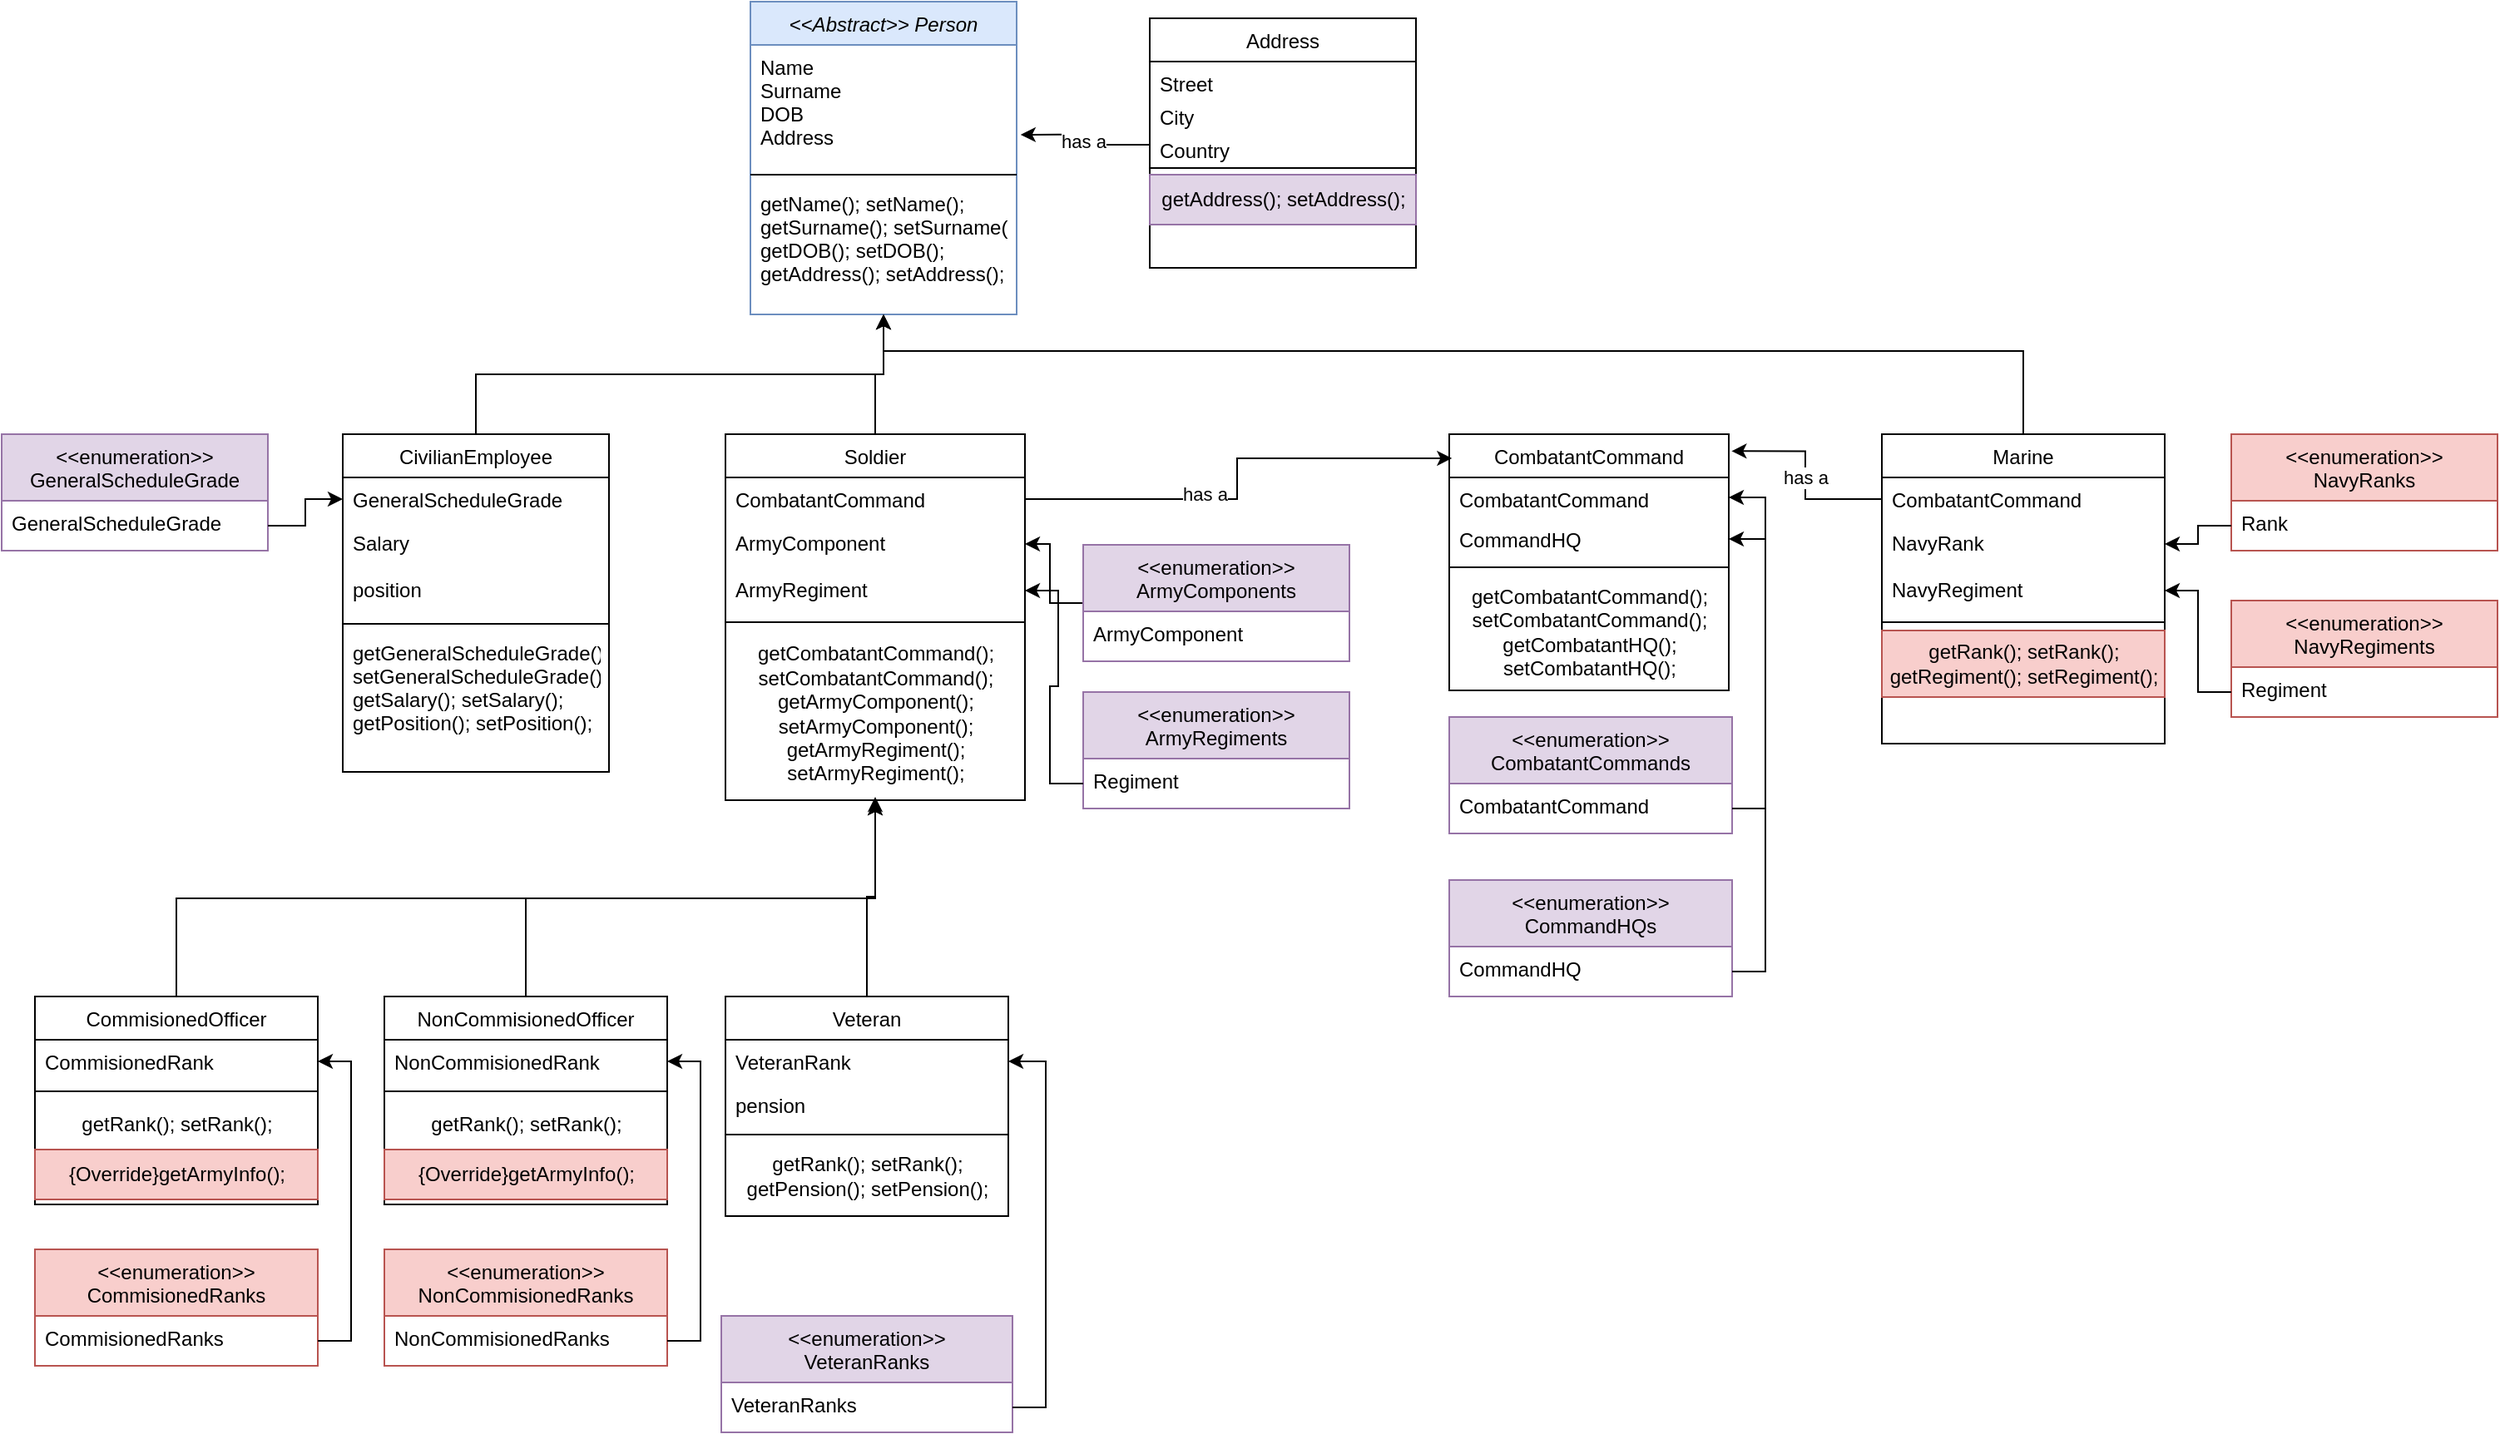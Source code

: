 <mxfile version="20.5.3" type="embed"><diagram id="C5RBs43oDa-KdzZeNtuy" name="Page-1"><mxGraphModel dx="612" dy="528" grid="1" gridSize="10" guides="1" tooltips="1" connect="1" arrows="1" fold="1" page="1" pageScale="1" pageWidth="1600" pageHeight="900" math="0" shadow="0"><root><mxCell id="WIyWlLk6GJQsqaUBKTNV-0"/><mxCell id="WIyWlLk6GJQsqaUBKTNV-1" parent="WIyWlLk6GJQsqaUBKTNV-0"/><mxCell id="zkfFHV4jXpPFQw0GAbJ--0" value=" &lt;&lt;Abstract&gt;&gt; Person " style="swimlane;fontStyle=2;align=center;verticalAlign=top;childLayout=stackLayout;horizontal=1;startSize=26;horizontalStack=0;resizeParent=1;resizeLast=0;collapsible=1;marginBottom=0;rounded=0;shadow=0;strokeWidth=1;fillColor=#dae8fc;strokeColor=#6c8ebf;" parent="WIyWlLk6GJQsqaUBKTNV-1" vertex="1"><mxGeometry x="450" width="160" height="188" as="geometry"><mxRectangle x="230" y="140" width="160" height="26" as="alternateBounds"/></mxGeometry></mxCell><mxCell id="zkfFHV4jXpPFQw0GAbJ--1" value="Name&#10;Surname&#10;DOB&#10;Address" style="text;align=left;verticalAlign=top;spacingLeft=4;spacingRight=4;overflow=hidden;rotatable=0;points=[[0,0.5],[1,0.5]];portConstraint=eastwest;" parent="zkfFHV4jXpPFQw0GAbJ--0" vertex="1"><mxGeometry y="26" width="160" height="74" as="geometry"/></mxCell><mxCell id="VuL8pZe6YLDbJOKxafJb-1" value="" style="line;html=1;strokeWidth=1;align=left;verticalAlign=middle;spacingTop=-1;spacingLeft=3;spacingRight=3;rotatable=0;labelPosition=right;points=[];portConstraint=eastwest;" parent="zkfFHV4jXpPFQw0GAbJ--0" vertex="1"><mxGeometry y="100" width="160" height="8" as="geometry"/></mxCell><mxCell id="zkfFHV4jXpPFQw0GAbJ--5" value="getName(); setName();&#10;getSurname(); setSurname();&#10;getDOB(); setDOB();&#10;getAddress(); setAddress();" style="text;align=left;verticalAlign=top;spacingLeft=4;spacingRight=4;overflow=hidden;rotatable=0;points=[[0,0.5],[1,0.5]];portConstraint=eastwest;" parent="zkfFHV4jXpPFQw0GAbJ--0" vertex="1"><mxGeometry y="108" width="160" height="80" as="geometry"/></mxCell><mxCell id="zkfFHV4jXpPFQw0GAbJ--13" value="CombatantCommand" style="swimlane;fontStyle=0;align=center;verticalAlign=top;childLayout=stackLayout;horizontal=1;startSize=26;horizontalStack=0;resizeParent=1;resizeLast=0;collapsible=1;marginBottom=0;rounded=0;shadow=0;strokeWidth=1;" parent="WIyWlLk6GJQsqaUBKTNV-1" vertex="1"><mxGeometry x="870" y="260" width="168" height="154" as="geometry"><mxRectangle x="340" y="380" width="170" height="26" as="alternateBounds"/></mxGeometry></mxCell><mxCell id="zkfFHV4jXpPFQw0GAbJ--14" value="CombatantCommand" style="text;align=left;verticalAlign=top;spacingLeft=4;spacingRight=4;overflow=hidden;rotatable=0;points=[[0,0.5],[1,0.5]];portConstraint=eastwest;" parent="zkfFHV4jXpPFQw0GAbJ--13" vertex="1"><mxGeometry y="26" width="168" height="24" as="geometry"/></mxCell><mxCell id="7" value="CommandHQ" style="text;align=left;verticalAlign=top;spacingLeft=4;spacingRight=4;overflow=hidden;rotatable=0;points=[[0,0.5],[1,0.5]];portConstraint=eastwest;" parent="zkfFHV4jXpPFQw0GAbJ--13" vertex="1"><mxGeometry y="50" width="168" height="26" as="geometry"/></mxCell><mxCell id="VuL8pZe6YLDbJOKxafJb-3" value="" style="line;html=1;strokeWidth=1;align=left;verticalAlign=middle;spacingTop=-1;spacingLeft=3;spacingRight=3;rotatable=0;labelPosition=right;points=[];portConstraint=eastwest;" parent="zkfFHV4jXpPFQw0GAbJ--13" vertex="1"><mxGeometry y="76" width="168" height="8" as="geometry"/></mxCell><mxCell id="VuL8pZe6YLDbJOKxafJb-2" value="getCombatantCommand();&lt;br&gt;setCombatantCommand();&lt;br&gt;getCombatantHQ();&lt;br&gt;setCombatantHQ();" style="text;html=1;align=center;verticalAlign=middle;resizable=0;points=[];autosize=1;" parent="zkfFHV4jXpPFQw0GAbJ--13" vertex="1"><mxGeometry y="84" width="168" height="70" as="geometry"/></mxCell><mxCell id="zkfFHV4jXpPFQw0GAbJ--17" value="Address" style="swimlane;fontStyle=0;align=center;verticalAlign=top;childLayout=stackLayout;horizontal=1;startSize=26;horizontalStack=0;resizeParent=1;resizeLast=0;collapsible=1;marginBottom=0;rounded=0;shadow=0;strokeWidth=1;" parent="WIyWlLk6GJQsqaUBKTNV-1" vertex="1"><mxGeometry x="690" y="10" width="160" height="150" as="geometry"><mxRectangle x="550" y="140" width="160" height="26" as="alternateBounds"/></mxGeometry></mxCell><mxCell id="zkfFHV4jXpPFQw0GAbJ--18" value="Street" style="text;align=left;verticalAlign=top;spacingLeft=4;spacingRight=4;overflow=hidden;rotatable=0;points=[[0,0.5],[1,0.5]];portConstraint=eastwest;" parent="zkfFHV4jXpPFQw0GAbJ--17" vertex="1"><mxGeometry y="26" width="160" height="20" as="geometry"/></mxCell><mxCell id="zkfFHV4jXpPFQw0GAbJ--19" value="City" style="text;align=left;verticalAlign=top;spacingLeft=4;spacingRight=4;overflow=hidden;rotatable=0;points=[[0,0.5],[1,0.5]];portConstraint=eastwest;rounded=0;shadow=0;html=0;" parent="zkfFHV4jXpPFQw0GAbJ--17" vertex="1"><mxGeometry y="46" width="160" height="20" as="geometry"/></mxCell><mxCell id="zkfFHV4jXpPFQw0GAbJ--22" value="Country" style="text;align=left;verticalAlign=top;spacingLeft=4;spacingRight=4;overflow=hidden;rotatable=0;points=[[0,0.5],[1,0.5]];portConstraint=eastwest;rounded=0;shadow=0;html=0;" parent="zkfFHV4jXpPFQw0GAbJ--17" vertex="1"><mxGeometry y="66" width="160" height="20" as="geometry"/></mxCell><mxCell id="zkfFHV4jXpPFQw0GAbJ--23" value="" style="line;html=1;strokeWidth=1;align=left;verticalAlign=middle;spacingTop=-1;spacingLeft=3;spacingRight=3;rotatable=0;labelPosition=right;points=[];portConstraint=eastwest;" parent="zkfFHV4jXpPFQw0GAbJ--17" vertex="1"><mxGeometry y="86" width="160" height="8" as="geometry"/></mxCell><mxCell id="6S_kPxlp7u2W6s5M4yX7-1" value="getAddress(); setAddress();" style="text;html=1;align=center;verticalAlign=middle;resizable=0;points=[];autosize=1;strokeColor=#9673a6;fillColor=#e1d5e7;" parent="zkfFHV4jXpPFQw0GAbJ--17" vertex="1"><mxGeometry y="94" width="160" height="30" as="geometry"/></mxCell><mxCell id="6S_kPxlp7u2W6s5M4yX7-3" value="&lt;&lt;enumeration&gt;&gt;&#10;CombatantCommands" style="swimlane;fontStyle=0;align=center;verticalAlign=top;childLayout=stackLayout;horizontal=1;startSize=40;horizontalStack=0;resizeParent=1;resizeLast=0;collapsible=1;marginBottom=0;rounded=0;shadow=0;strokeWidth=1;fillColor=#e1d5e7;strokeColor=#9673a6;" parent="WIyWlLk6GJQsqaUBKTNV-1" vertex="1"><mxGeometry x="870" y="430" width="170" height="70" as="geometry"><mxRectangle x="340" y="380" width="170" height="26" as="alternateBounds"/></mxGeometry></mxCell><mxCell id="6S_kPxlp7u2W6s5M4yX7-4" value="CombatantCommand" style="text;align=left;verticalAlign=top;spacingLeft=4;spacingRight=4;overflow=hidden;rotatable=0;points=[[0,0.5],[1,0.5]];portConstraint=eastwest;" parent="6S_kPxlp7u2W6s5M4yX7-3" vertex="1"><mxGeometry y="40" width="170" height="30" as="geometry"/></mxCell><mxCell id="4" style="edgeStyle=orthogonalEdgeStyle;rounded=0;orthogonalLoop=1;jettySize=auto;html=1;exitX=0;exitY=0.5;exitDx=0;exitDy=0;entryX=1;entryY=0.5;entryDx=0;entryDy=0;" parent="WIyWlLk6GJQsqaUBKTNV-1" source="6S_kPxlp7u2W6s5M4yX7-9" target="0" edge="1"><mxGeometry relative="1" as="geometry"/></mxCell><mxCell id="6S_kPxlp7u2W6s5M4yX7-9" value="&lt;&lt;enumeration&gt;&gt;&#10;ArmyComponents" style="swimlane;fontStyle=0;align=center;verticalAlign=top;childLayout=stackLayout;horizontal=1;startSize=40;horizontalStack=0;resizeParent=1;resizeLast=0;collapsible=1;marginBottom=0;rounded=0;shadow=0;strokeWidth=1;fillColor=#e1d5e7;strokeColor=#9673a6;" parent="WIyWlLk6GJQsqaUBKTNV-1" vertex="1"><mxGeometry x="650" y="326.5" width="160" height="70" as="geometry"><mxRectangle x="340" y="380" width="170" height="26" as="alternateBounds"/></mxGeometry></mxCell><mxCell id="6S_kPxlp7u2W6s5M4yX7-10" value="ArmyComponent" style="text;align=left;verticalAlign=top;spacingLeft=4;spacingRight=4;overflow=hidden;rotatable=0;points=[[0,0.5],[1,0.5]];portConstraint=eastwest;" parent="6S_kPxlp7u2W6s5M4yX7-9" vertex="1"><mxGeometry y="40" width="160" height="30" as="geometry"/></mxCell><mxCell id="11" style="edgeStyle=orthogonalEdgeStyle;rounded=0;orthogonalLoop=1;jettySize=auto;html=1;exitX=0.5;exitY=0;exitDx=0;exitDy=0;entryX=0.5;entryY=1;entryDx=0;entryDy=0;" parent="WIyWlLk6GJQsqaUBKTNV-1" source="6S_kPxlp7u2W6s5M4yX7-12" target="zkfFHV4jXpPFQw0GAbJ--0" edge="1"><mxGeometry relative="1" as="geometry"/></mxCell><mxCell id="6S_kPxlp7u2W6s5M4yX7-12" value="Soldier" style="swimlane;fontStyle=0;align=center;verticalAlign=top;childLayout=stackLayout;horizontal=1;startSize=26;horizontalStack=0;resizeParent=1;resizeLast=0;collapsible=1;marginBottom=0;rounded=0;shadow=0;strokeWidth=1;" parent="WIyWlLk6GJQsqaUBKTNV-1" vertex="1"><mxGeometry x="435" y="260" width="180" height="220" as="geometry"><mxRectangle x="130" y="380" width="160" height="26" as="alternateBounds"/></mxGeometry></mxCell><mxCell id="6S_kPxlp7u2W6s5M4yX7-13" value="CombatantCommand" style="text;align=left;verticalAlign=top;spacingLeft=4;spacingRight=4;overflow=hidden;rotatable=0;points=[[0,0.5],[1,0.5]];portConstraint=eastwest;" parent="6S_kPxlp7u2W6s5M4yX7-12" vertex="1"><mxGeometry y="26" width="180" height="26" as="geometry"/></mxCell><mxCell id="0" value="ArmyComponent" style="text;align=left;verticalAlign=top;spacingLeft=4;spacingRight=4;overflow=hidden;rotatable=0;points=[[0,0.5],[1,0.5]];portConstraint=eastwest;rounded=0;shadow=0;html=0;" parent="6S_kPxlp7u2W6s5M4yX7-12" vertex="1"><mxGeometry y="52" width="180" height="28" as="geometry"/></mxCell><mxCell id="1" value="ArmyRegiment" style="text;align=left;verticalAlign=top;spacingLeft=4;spacingRight=4;overflow=hidden;rotatable=0;points=[[0,0.5],[1,0.5]];portConstraint=eastwest;rounded=0;shadow=0;html=0;" parent="6S_kPxlp7u2W6s5M4yX7-12" vertex="1"><mxGeometry y="80" width="180" height="28" as="geometry"/></mxCell><mxCell id="6S_kPxlp7u2W6s5M4yX7-17" value="" style="line;html=1;strokeWidth=1;align=left;verticalAlign=middle;spacingTop=-1;spacingLeft=3;spacingRight=3;rotatable=0;labelPosition=right;points=[];portConstraint=eastwest;" parent="6S_kPxlp7u2W6s5M4yX7-12" vertex="1"><mxGeometry y="108" width="180" height="10" as="geometry"/></mxCell><mxCell id="6S_kPxlp7u2W6s5M4yX7-18" value="getCombatantCommand(); &lt;br&gt;setCombatantCommand();&lt;br&gt;getArmyComponent();&lt;br&gt;setArmyComponent();&lt;br&gt;getArmyRegiment(); &lt;br&gt;setArmyRegiment();" style="text;html=1;align=center;verticalAlign=middle;resizable=0;points=[];autosize=1;" parent="6S_kPxlp7u2W6s5M4yX7-12" vertex="1"><mxGeometry y="118" width="180" height="100" as="geometry"/></mxCell><mxCell id="6S_kPxlp7u2W6s5M4yX7-15" value="&lt;&lt;enumeration&gt;&gt;&#10;NonCommisionedRanks" style="swimlane;fontStyle=0;align=center;verticalAlign=top;childLayout=stackLayout;horizontal=1;startSize=40;horizontalStack=0;resizeParent=1;resizeLast=0;collapsible=1;marginBottom=0;rounded=0;shadow=0;strokeWidth=1;fillColor=#f8cecc;strokeColor=#b85450;" parent="WIyWlLk6GJQsqaUBKTNV-1" vertex="1"><mxGeometry x="230" y="750" width="170" height="70" as="geometry"><mxRectangle x="340" y="380" width="170" height="26" as="alternateBounds"/></mxGeometry></mxCell><mxCell id="6S_kPxlp7u2W6s5M4yX7-16" value="NonCommisionedRanks" style="text;align=left;verticalAlign=top;spacingLeft=4;spacingRight=4;overflow=hidden;rotatable=0;points=[[0,0.5],[1,0.5]];portConstraint=eastwest;" parent="6S_kPxlp7u2W6s5M4yX7-15" vertex="1"><mxGeometry y="40" width="170" height="30" as="geometry"/></mxCell><mxCell id="6S_kPxlp7u2W6s5M4yX7-20" value="&lt;&lt;enumeration&gt;&gt;&#10;ArmyRegiments" style="swimlane;fontStyle=0;align=center;verticalAlign=top;childLayout=stackLayout;horizontal=1;startSize=40;horizontalStack=0;resizeParent=1;resizeLast=0;collapsible=1;marginBottom=0;rounded=0;shadow=0;strokeWidth=1;fillColor=#e1d5e7;strokeColor=#9673a6;" parent="WIyWlLk6GJQsqaUBKTNV-1" vertex="1"><mxGeometry x="650" y="415" width="160" height="70" as="geometry"><mxRectangle x="340" y="380" width="170" height="26" as="alternateBounds"/></mxGeometry></mxCell><mxCell id="6S_kPxlp7u2W6s5M4yX7-21" value="Regiment" style="text;align=left;verticalAlign=top;spacingLeft=4;spacingRight=4;overflow=hidden;rotatable=0;points=[[0,0.5],[1,0.5]];portConstraint=eastwest;" parent="6S_kPxlp7u2W6s5M4yX7-20" vertex="1"><mxGeometry y="40" width="160" height="30" as="geometry"/></mxCell><mxCell id="6S_kPxlp7u2W6s5M4yX7-25" value="&lt;&lt;enumeration&gt;&gt;&#10;CommandHQs" style="swimlane;fontStyle=0;align=center;verticalAlign=top;childLayout=stackLayout;horizontal=1;startSize=40;horizontalStack=0;resizeParent=1;resizeLast=0;collapsible=1;marginBottom=0;rounded=0;shadow=0;strokeWidth=1;fillColor=#e1d5e7;strokeColor=#9673a6;" parent="WIyWlLk6GJQsqaUBKTNV-1" vertex="1"><mxGeometry x="870" y="528" width="170" height="70" as="geometry"><mxRectangle x="340" y="380" width="170" height="26" as="alternateBounds"/></mxGeometry></mxCell><mxCell id="6S_kPxlp7u2W6s5M4yX7-26" value="CommandHQ" style="text;align=left;verticalAlign=top;spacingLeft=4;spacingRight=4;overflow=hidden;rotatable=0;points=[[0,0.5],[1,0.5]];portConstraint=eastwest;" parent="6S_kPxlp7u2W6s5M4yX7-25" vertex="1"><mxGeometry y="40" width="170" height="30" as="geometry"/></mxCell><mxCell id="2" style="edgeStyle=orthogonalEdgeStyle;rounded=0;orthogonalLoop=1;jettySize=auto;html=1;" parent="WIyWlLk6GJQsqaUBKTNV-1" source="VuL8pZe6YLDbJOKxafJb-5" target="6S_kPxlp7u2W6s5M4yX7-18" edge="1"><mxGeometry relative="1" as="geometry"/></mxCell><mxCell id="VuL8pZe6YLDbJOKxafJb-5" value="Veteran" style="swimlane;fontStyle=0;align=center;verticalAlign=top;childLayout=stackLayout;horizontal=1;startSize=26;horizontalStack=0;resizeParent=1;resizeLast=0;collapsible=1;marginBottom=0;rounded=0;shadow=0;strokeWidth=1;" parent="WIyWlLk6GJQsqaUBKTNV-1" vertex="1"><mxGeometry x="435" y="598" width="170" height="132" as="geometry"><mxRectangle x="130" y="380" width="160" height="26" as="alternateBounds"/></mxGeometry></mxCell><mxCell id="VuL8pZe6YLDbJOKxafJb-6" value="VeteranRank" style="text;align=left;verticalAlign=top;spacingLeft=4;spacingRight=4;overflow=hidden;rotatable=0;points=[[0,0.5],[1,0.5]];portConstraint=eastwest;" parent="VuL8pZe6YLDbJOKxafJb-5" vertex="1"><mxGeometry y="26" width="170" height="26" as="geometry"/></mxCell><mxCell id="90" value="pension" style="text;align=left;verticalAlign=top;spacingLeft=4;spacingRight=4;overflow=hidden;rotatable=0;points=[[0,0.5],[1,0.5]];portConstraint=eastwest;" vertex="1" parent="VuL8pZe6YLDbJOKxafJb-5"><mxGeometry y="52" width="170" height="26" as="geometry"/></mxCell><mxCell id="VuL8pZe6YLDbJOKxafJb-8" value="" style="line;html=1;strokeWidth=1;align=left;verticalAlign=middle;spacingTop=-1;spacingLeft=3;spacingRight=3;rotatable=0;labelPosition=right;points=[];portConstraint=eastwest;" parent="VuL8pZe6YLDbJOKxafJb-5" vertex="1"><mxGeometry y="78" width="170" height="10" as="geometry"/></mxCell><mxCell id="91" value="getRank(); setRank();&lt;br&gt;getPension(); setPension();" style="text;html=1;align=center;verticalAlign=middle;resizable=0;points=[];autosize=1;strokeColor=none;fillColor=none;" vertex="1" parent="VuL8pZe6YLDbJOKxafJb-5"><mxGeometry y="88" width="170" height="40" as="geometry"/></mxCell><mxCell id="12" style="edgeStyle=orthogonalEdgeStyle;rounded=0;orthogonalLoop=1;jettySize=auto;html=1;exitX=0.5;exitY=0;exitDx=0;exitDy=0;entryX=0.5;entryY=1;entryDx=0;entryDy=0;" parent="WIyWlLk6GJQsqaUBKTNV-1" source="VuL8pZe6YLDbJOKxafJb-16" target="zkfFHV4jXpPFQw0GAbJ--0" edge="1"><mxGeometry relative="1" as="geometry"/></mxCell><mxCell id="VuL8pZe6YLDbJOKxafJb-16" value="CivilianEmployee" style="swimlane;fontStyle=0;align=center;verticalAlign=top;childLayout=stackLayout;horizontal=1;startSize=26;horizontalStack=0;resizeParent=1;resizeLast=0;collapsible=1;marginBottom=0;rounded=0;shadow=0;strokeWidth=1;" parent="WIyWlLk6GJQsqaUBKTNV-1" vertex="1"><mxGeometry x="205" y="260" width="160" height="203" as="geometry"><mxRectangle x="130" y="380" width="160" height="26" as="alternateBounds"/></mxGeometry></mxCell><mxCell id="VuL8pZe6YLDbJOKxafJb-17" value="GeneralScheduleGrade" style="text;align=left;verticalAlign=top;spacingLeft=4;spacingRight=4;overflow=hidden;rotatable=0;points=[[0,0.5],[1,0.5]];portConstraint=eastwest;" parent="VuL8pZe6YLDbJOKxafJb-16" vertex="1"><mxGeometry y="26" width="160" height="26" as="geometry"/></mxCell><mxCell id="VuL8pZe6YLDbJOKxafJb-21" value="Salary" style="text;align=left;verticalAlign=top;spacingLeft=4;spacingRight=4;overflow=hidden;rotatable=0;points=[[0,0.5],[1,0.5]];portConstraint=eastwest;rounded=0;shadow=0;html=0;" parent="VuL8pZe6YLDbJOKxafJb-16" vertex="1"><mxGeometry y="52" width="160" height="28" as="geometry"/></mxCell><mxCell id="VuL8pZe6YLDbJOKxafJb-18" value="position" style="text;align=left;verticalAlign=top;spacingLeft=4;spacingRight=4;overflow=hidden;rotatable=0;points=[[0,0.5],[1,0.5]];portConstraint=eastwest;rounded=0;shadow=0;html=0;" parent="VuL8pZe6YLDbJOKxafJb-16" vertex="1"><mxGeometry y="80" width="160" height="30" as="geometry"/></mxCell><mxCell id="VuL8pZe6YLDbJOKxafJb-19" value="" style="line;html=1;strokeWidth=1;align=left;verticalAlign=middle;spacingTop=-1;spacingLeft=3;spacingRight=3;rotatable=0;labelPosition=right;points=[];portConstraint=eastwest;" parent="VuL8pZe6YLDbJOKxafJb-16" vertex="1"><mxGeometry y="110" width="160" height="8" as="geometry"/></mxCell><mxCell id="VuL8pZe6YLDbJOKxafJb-20" value="getGeneralScheduleGrade();&#10;setGeneralScheduleGrade();&#10;getSalary(); setSalary();&#10;getPosition(); setPosition();" style="text;align=left;verticalAlign=top;spacingLeft=4;spacingRight=4;overflow=hidden;rotatable=0;points=[[0,0.5],[1,0.5]];portConstraint=eastwest;" parent="VuL8pZe6YLDbJOKxafJb-16" vertex="1"><mxGeometry y="118" width="160" height="62" as="geometry"/></mxCell><mxCell id="VuL8pZe6YLDbJOKxafJb-31" value="&lt;&lt;enumeration&gt;&gt;&#10;GeneralScheduleGrade" style="swimlane;fontStyle=0;align=center;verticalAlign=top;childLayout=stackLayout;horizontal=1;startSize=40;horizontalStack=0;resizeParent=1;resizeLast=0;collapsible=1;marginBottom=0;rounded=0;shadow=0;strokeWidth=1;fillColor=#e1d5e7;strokeColor=#9673a6;" parent="WIyWlLk6GJQsqaUBKTNV-1" vertex="1"><mxGeometry y="260" width="160" height="70" as="geometry"><mxRectangle x="340" y="380" width="170" height="26" as="alternateBounds"/></mxGeometry></mxCell><mxCell id="VuL8pZe6YLDbJOKxafJb-32" value="GeneralScheduleGrade&#10;" style="text;align=left;verticalAlign=top;spacingLeft=4;spacingRight=4;overflow=hidden;rotatable=0;points=[[0,0.5],[1,0.5]];portConstraint=eastwest;" parent="VuL8pZe6YLDbJOKxafJb-31" vertex="1"><mxGeometry y="40" width="160" height="30" as="geometry"/></mxCell><mxCell id="VuL8pZe6YLDbJOKxafJb-33" style="edgeStyle=orthogonalEdgeStyle;rounded=0;orthogonalLoop=1;jettySize=auto;html=1;exitX=1;exitY=0.5;exitDx=0;exitDy=0;entryX=0;entryY=0.5;entryDx=0;entryDy=0;" parent="WIyWlLk6GJQsqaUBKTNV-1" source="VuL8pZe6YLDbJOKxafJb-32" target="VuL8pZe6YLDbJOKxafJb-17" edge="1"><mxGeometry relative="1" as="geometry"/></mxCell><mxCell id="6" style="edgeStyle=orthogonalEdgeStyle;rounded=0;orthogonalLoop=1;jettySize=auto;html=1;exitX=0;exitY=0.5;exitDx=0;exitDy=0;entryX=1;entryY=0.5;entryDx=0;entryDy=0;" parent="WIyWlLk6GJQsqaUBKTNV-1" source="6S_kPxlp7u2W6s5M4yX7-21" target="1" edge="1"><mxGeometry relative="1" as="geometry"/></mxCell><mxCell id="25" style="edgeStyle=orthogonalEdgeStyle;rounded=0;orthogonalLoop=1;jettySize=auto;html=1;entryX=0.5;entryY=1;entryDx=0;entryDy=0;" parent="WIyWlLk6GJQsqaUBKTNV-1" source="13" target="zkfFHV4jXpPFQw0GAbJ--0" edge="1"><mxGeometry relative="1" as="geometry"><Array as="points"><mxPoint x="1215" y="210"/><mxPoint x="530" y="210"/></Array></mxGeometry></mxCell><mxCell id="13" value="Marine" style="swimlane;fontStyle=0;align=center;verticalAlign=top;childLayout=stackLayout;horizontal=1;startSize=26;horizontalStack=0;resizeParent=1;resizeLast=0;collapsible=1;marginBottom=0;rounded=0;shadow=0;strokeWidth=1;" parent="WIyWlLk6GJQsqaUBKTNV-1" vertex="1"><mxGeometry x="1130" y="260" width="170" height="186" as="geometry"><mxRectangle x="130" y="380" width="160" height="26" as="alternateBounds"/></mxGeometry></mxCell><mxCell id="14" value="CombatantCommand" style="text;align=left;verticalAlign=top;spacingLeft=4;spacingRight=4;overflow=hidden;rotatable=0;points=[[0,0.5],[1,0.5]];portConstraint=eastwest;" parent="13" vertex="1"><mxGeometry y="26" width="170" height="26" as="geometry"/></mxCell><mxCell id="16" value="NavyRank" style="text;align=left;verticalAlign=top;spacingLeft=4;spacingRight=4;overflow=hidden;rotatable=0;points=[[0,0.5],[1,0.5]];portConstraint=eastwest;rounded=0;shadow=0;html=0;" parent="13" vertex="1"><mxGeometry y="52" width="170" height="28" as="geometry"/></mxCell><mxCell id="17" value="NavyRegiment&#10;" style="text;align=left;verticalAlign=top;spacingLeft=4;spacingRight=4;overflow=hidden;rotatable=0;points=[[0,0.5],[1,0.5]];portConstraint=eastwest;rounded=0;shadow=0;html=0;" parent="13" vertex="1"><mxGeometry y="80" width="170" height="28" as="geometry"/></mxCell><mxCell id="18" value="" style="line;html=1;strokeWidth=1;align=left;verticalAlign=middle;spacingTop=-1;spacingLeft=3;spacingRight=3;rotatable=0;labelPosition=right;points=[];portConstraint=eastwest;" parent="13" vertex="1"><mxGeometry y="108" width="170" height="10" as="geometry"/></mxCell><mxCell id="19" value="getRank(); setRank();&lt;br&gt;getRegiment(); setRegiment();" style="text;html=1;align=center;verticalAlign=middle;resizable=0;points=[];autosize=1;strokeColor=#b85450;fillColor=#f8cecc;" parent="13" vertex="1"><mxGeometry y="118" width="170" height="40" as="geometry"/></mxCell><mxCell id="29" value="has a" style="edgeStyle=orthogonalEdgeStyle;rounded=0;orthogonalLoop=1;jettySize=auto;html=1;entryX=1.015;entryY=0.729;entryDx=0;entryDy=0;entryPerimeter=0;" parent="WIyWlLk6GJQsqaUBKTNV-1" source="zkfFHV4jXpPFQw0GAbJ--22" target="zkfFHV4jXpPFQw0GAbJ--1" edge="1"><mxGeometry relative="1" as="geometry"/></mxCell><mxCell id="39" style="edgeStyle=orthogonalEdgeStyle;rounded=0;orthogonalLoop=1;jettySize=auto;html=1;exitX=1;exitY=0.5;exitDx=0;exitDy=0;entryX=1;entryY=0.5;entryDx=0;entryDy=0;" parent="WIyWlLk6GJQsqaUBKTNV-1" source="6S_kPxlp7u2W6s5M4yX7-4" target="zkfFHV4jXpPFQw0GAbJ--14" edge="1"><mxGeometry relative="1" as="geometry"/></mxCell><mxCell id="40" style="edgeStyle=orthogonalEdgeStyle;rounded=0;orthogonalLoop=1;jettySize=auto;html=1;exitX=1;exitY=0.5;exitDx=0;exitDy=0;entryX=1;entryY=0.5;entryDx=0;entryDy=0;" parent="WIyWlLk6GJQsqaUBKTNV-1" source="6S_kPxlp7u2W6s5M4yX7-26" target="7" edge="1"><mxGeometry relative="1" as="geometry"/></mxCell><mxCell id="41" value="&lt;&lt;enumeration&gt;&gt;&#10;NavyRanks" style="swimlane;fontStyle=0;align=center;verticalAlign=top;childLayout=stackLayout;horizontal=1;startSize=40;horizontalStack=0;resizeParent=1;resizeLast=0;collapsible=1;marginBottom=0;rounded=0;shadow=0;strokeWidth=1;fillColor=#f8cecc;strokeColor=#b85450;" parent="WIyWlLk6GJQsqaUBKTNV-1" vertex="1"><mxGeometry x="1340" y="260" width="160" height="70" as="geometry"><mxRectangle x="340" y="380" width="170" height="26" as="alternateBounds"/></mxGeometry></mxCell><mxCell id="42" value="Rank" style="text;align=left;verticalAlign=top;spacingLeft=4;spacingRight=4;overflow=hidden;rotatable=0;points=[[0,0.5],[1,0.5]];portConstraint=eastwest;" parent="41" vertex="1"><mxGeometry y="40" width="160" height="30" as="geometry"/></mxCell><mxCell id="43" value="&lt;&lt;enumeration&gt;&gt;&#10;NavyRegiments" style="swimlane;fontStyle=0;align=center;verticalAlign=top;childLayout=stackLayout;horizontal=1;startSize=40;horizontalStack=0;resizeParent=1;resizeLast=0;collapsible=1;marginBottom=0;rounded=0;shadow=0;strokeWidth=1;fillColor=#f8cecc;strokeColor=#b85450;" parent="WIyWlLk6GJQsqaUBKTNV-1" vertex="1"><mxGeometry x="1340" y="360" width="160" height="70" as="geometry"><mxRectangle x="340" y="380" width="170" height="26" as="alternateBounds"/></mxGeometry></mxCell><mxCell id="44" value="Regiment" style="text;align=left;verticalAlign=top;spacingLeft=4;spacingRight=4;overflow=hidden;rotatable=0;points=[[0,0.5],[1,0.5]];portConstraint=eastwest;" parent="43" vertex="1"><mxGeometry y="40" width="160" height="30" as="geometry"/></mxCell><mxCell id="45" style="edgeStyle=orthogonalEdgeStyle;rounded=0;orthogonalLoop=1;jettySize=auto;html=1;entryX=1;entryY=0.5;entryDx=0;entryDy=0;" parent="WIyWlLk6GJQsqaUBKTNV-1" source="42" target="16" edge="1"><mxGeometry relative="1" as="geometry"/></mxCell><mxCell id="46" style="edgeStyle=orthogonalEdgeStyle;rounded=0;orthogonalLoop=1;jettySize=auto;html=1;exitX=0;exitY=0.5;exitDx=0;exitDy=0;entryX=1;entryY=0.5;entryDx=0;entryDy=0;" parent="WIyWlLk6GJQsqaUBKTNV-1" source="44" target="17" edge="1"><mxGeometry relative="1" as="geometry"/></mxCell><mxCell id="48" style="edgeStyle=orthogonalEdgeStyle;rounded=0;orthogonalLoop=1;jettySize=auto;html=1;exitX=1;exitY=0.5;exitDx=0;exitDy=0;entryX=0.01;entryY=0.094;entryDx=0;entryDy=0;entryPerimeter=0;" parent="WIyWlLk6GJQsqaUBKTNV-1" source="6S_kPxlp7u2W6s5M4yX7-13" target="zkfFHV4jXpPFQw0GAbJ--13" edge="1"><mxGeometry relative="1" as="geometry"/></mxCell><mxCell id="50" value="has a" style="edgeLabel;html=1;align=center;verticalAlign=middle;resizable=0;points=[];" parent="48" vertex="1" connectable="0"><mxGeometry x="-0.227" y="3" relative="1" as="geometry"><mxPoint x="-1" as="offset"/></mxGeometry></mxCell><mxCell id="49" value="has a" style="edgeStyle=orthogonalEdgeStyle;rounded=0;orthogonalLoop=1;jettySize=auto;html=1;exitX=0;exitY=0.5;exitDx=0;exitDy=0;entryX=1.01;entryY=0.066;entryDx=0;entryDy=0;entryPerimeter=0;" parent="WIyWlLk6GJQsqaUBKTNV-1" source="14" target="zkfFHV4jXpPFQw0GAbJ--13" edge="1"><mxGeometry relative="1" as="geometry"/></mxCell><mxCell id="79" style="edgeStyle=orthogonalEdgeStyle;rounded=0;orthogonalLoop=1;jettySize=auto;html=1;exitX=0.5;exitY=0;exitDx=0;exitDy=0;entryX=0.5;entryY=1;entryDx=0;entryDy=0;" parent="WIyWlLk6GJQsqaUBKTNV-1" source="54" target="6S_kPxlp7u2W6s5M4yX7-12" edge="1"><mxGeometry relative="1" as="geometry"/></mxCell><mxCell id="54" value="NonCommisionedOfficer" style="swimlane;fontStyle=0;align=center;verticalAlign=top;childLayout=stackLayout;horizontal=1;startSize=26;horizontalStack=0;resizeParent=1;resizeLast=0;collapsible=1;marginBottom=0;rounded=0;shadow=0;strokeWidth=1;" parent="WIyWlLk6GJQsqaUBKTNV-1" vertex="1"><mxGeometry x="230" y="598" width="170" height="125" as="geometry"><mxRectangle x="130" y="380" width="160" height="26" as="alternateBounds"/></mxGeometry></mxCell><mxCell id="55" value="NonCommisionedRank" style="text;align=left;verticalAlign=top;spacingLeft=4;spacingRight=4;overflow=hidden;rotatable=0;points=[[0,0.5],[1,0.5]];portConstraint=eastwest;" parent="54" vertex="1"><mxGeometry y="26" width="170" height="26" as="geometry"/></mxCell><mxCell id="56" value="" style="line;html=1;strokeWidth=1;align=left;verticalAlign=middle;spacingTop=-1;spacingLeft=3;spacingRight=3;rotatable=0;labelPosition=right;points=[];portConstraint=eastwest;" parent="54" vertex="1"><mxGeometry y="52" width="170" height="10" as="geometry"/></mxCell><mxCell id="57" value="getRank(); setRank();" style="text;html=1;align=center;verticalAlign=middle;resizable=0;points=[];autosize=1;strokeColor=none;fillColor=none;" parent="54" vertex="1"><mxGeometry y="62" width="170" height="30" as="geometry"/></mxCell><mxCell id="58" value="{Override}getArmyInfo();" style="text;html=1;align=center;verticalAlign=middle;resizable=0;points=[];autosize=1;strokeColor=#b85450;fillColor=#f8cecc;" parent="54" vertex="1"><mxGeometry y="92" width="170" height="30" as="geometry"/></mxCell><mxCell id="59" value="&lt;&lt;enumeration&gt;&gt;&#10;VeteranRanks" style="swimlane;fontStyle=0;align=center;verticalAlign=top;childLayout=stackLayout;horizontal=1;startSize=40;horizontalStack=0;resizeParent=1;resizeLast=0;collapsible=1;marginBottom=0;rounded=0;shadow=0;strokeWidth=1;fillColor=#e1d5e7;strokeColor=#9673a6;" parent="WIyWlLk6GJQsqaUBKTNV-1" vertex="1"><mxGeometry x="432.5" y="790" width="175" height="70" as="geometry"><mxRectangle x="340" y="380" width="170" height="26" as="alternateBounds"/></mxGeometry></mxCell><mxCell id="60" value="VeteranRanks&#10;" style="text;align=left;verticalAlign=top;spacingLeft=4;spacingRight=4;overflow=hidden;rotatable=0;points=[[0,0.5],[1,0.5]];portConstraint=eastwest;" parent="59" vertex="1"><mxGeometry y="40" width="175" height="30" as="geometry"/></mxCell><mxCell id="86" style="edgeStyle=orthogonalEdgeStyle;rounded=0;orthogonalLoop=1;jettySize=auto;html=1;exitX=0.5;exitY=0;exitDx=0;exitDy=0;entryX=0.5;entryY=1;entryDx=0;entryDy=0;" parent="WIyWlLk6GJQsqaUBKTNV-1" source="61" target="6S_kPxlp7u2W6s5M4yX7-12" edge="1"><mxGeometry relative="1" as="geometry"/></mxCell><mxCell id="61" value="CommisionedOfficer" style="swimlane;fontStyle=0;align=center;verticalAlign=top;childLayout=stackLayout;horizontal=1;startSize=26;horizontalStack=0;resizeParent=1;resizeLast=0;collapsible=1;marginBottom=0;rounded=0;shadow=0;strokeWidth=1;" parent="WIyWlLk6GJQsqaUBKTNV-1" vertex="1"><mxGeometry x="20" y="598" width="170" height="125" as="geometry"><mxRectangle x="130" y="380" width="160" height="26" as="alternateBounds"/></mxGeometry></mxCell><mxCell id="62" value="CommisionedRank" style="text;align=left;verticalAlign=top;spacingLeft=4;spacingRight=4;overflow=hidden;rotatable=0;points=[[0,0.5],[1,0.5]];portConstraint=eastwest;" parent="61" vertex="1"><mxGeometry y="26" width="170" height="26" as="geometry"/></mxCell><mxCell id="63" value="" style="line;html=1;strokeWidth=1;align=left;verticalAlign=middle;spacingTop=-1;spacingLeft=3;spacingRight=3;rotatable=0;labelPosition=right;points=[];portConstraint=eastwest;" parent="61" vertex="1"><mxGeometry y="52" width="170" height="10" as="geometry"/></mxCell><mxCell id="64" value="getRank(); setRank();" style="text;html=1;align=center;verticalAlign=middle;resizable=0;points=[];autosize=1;strokeColor=none;fillColor=none;" parent="61" vertex="1"><mxGeometry y="62" width="170" height="30" as="geometry"/></mxCell><mxCell id="65" value="{Override}getArmyInfo();" style="text;html=1;align=center;verticalAlign=middle;resizable=0;points=[];autosize=1;strokeColor=#b85450;fillColor=#f8cecc;" parent="61" vertex="1"><mxGeometry y="92" width="170" height="30" as="geometry"/></mxCell><mxCell id="71" value="&lt;&lt;enumeration&gt;&gt;&#10;CommisionedRanks" style="swimlane;fontStyle=0;align=center;verticalAlign=top;childLayout=stackLayout;horizontal=1;startSize=40;horizontalStack=0;resizeParent=1;resizeLast=0;collapsible=1;marginBottom=0;rounded=0;shadow=0;strokeWidth=1;fillColor=#f8cecc;strokeColor=#b85450;" parent="WIyWlLk6GJQsqaUBKTNV-1" vertex="1"><mxGeometry x="20" y="750" width="170" height="70" as="geometry"><mxRectangle x="340" y="380" width="170" height="26" as="alternateBounds"/></mxGeometry></mxCell><mxCell id="72" value="CommisionedRanks" style="text;align=left;verticalAlign=top;spacingLeft=4;spacingRight=4;overflow=hidden;rotatable=0;points=[[0,0.5],[1,0.5]];portConstraint=eastwest;" parent="71" vertex="1"><mxGeometry y="40" width="170" height="30" as="geometry"/></mxCell><mxCell id="87" style="edgeStyle=orthogonalEdgeStyle;rounded=0;orthogonalLoop=1;jettySize=auto;html=1;exitX=1;exitY=0.5;exitDx=0;exitDy=0;entryX=1;entryY=0.5;entryDx=0;entryDy=0;" parent="WIyWlLk6GJQsqaUBKTNV-1" source="72" target="62" edge="1"><mxGeometry relative="1" as="geometry"/></mxCell><mxCell id="88" style="edgeStyle=orthogonalEdgeStyle;rounded=0;orthogonalLoop=1;jettySize=auto;html=1;exitX=1;exitY=0.5;exitDx=0;exitDy=0;entryX=1;entryY=0.5;entryDx=0;entryDy=0;" parent="WIyWlLk6GJQsqaUBKTNV-1" source="6S_kPxlp7u2W6s5M4yX7-16" target="55" edge="1"><mxGeometry relative="1" as="geometry"/></mxCell><mxCell id="89" style="edgeStyle=orthogonalEdgeStyle;rounded=0;orthogonalLoop=1;jettySize=auto;html=1;exitX=1;exitY=0.5;exitDx=0;exitDy=0;entryX=1;entryY=0.5;entryDx=0;entryDy=0;" parent="WIyWlLk6GJQsqaUBKTNV-1" source="60" target="VuL8pZe6YLDbJOKxafJb-6" edge="1"><mxGeometry relative="1" as="geometry"/></mxCell></root></mxGraphModel></diagram></mxfile>
